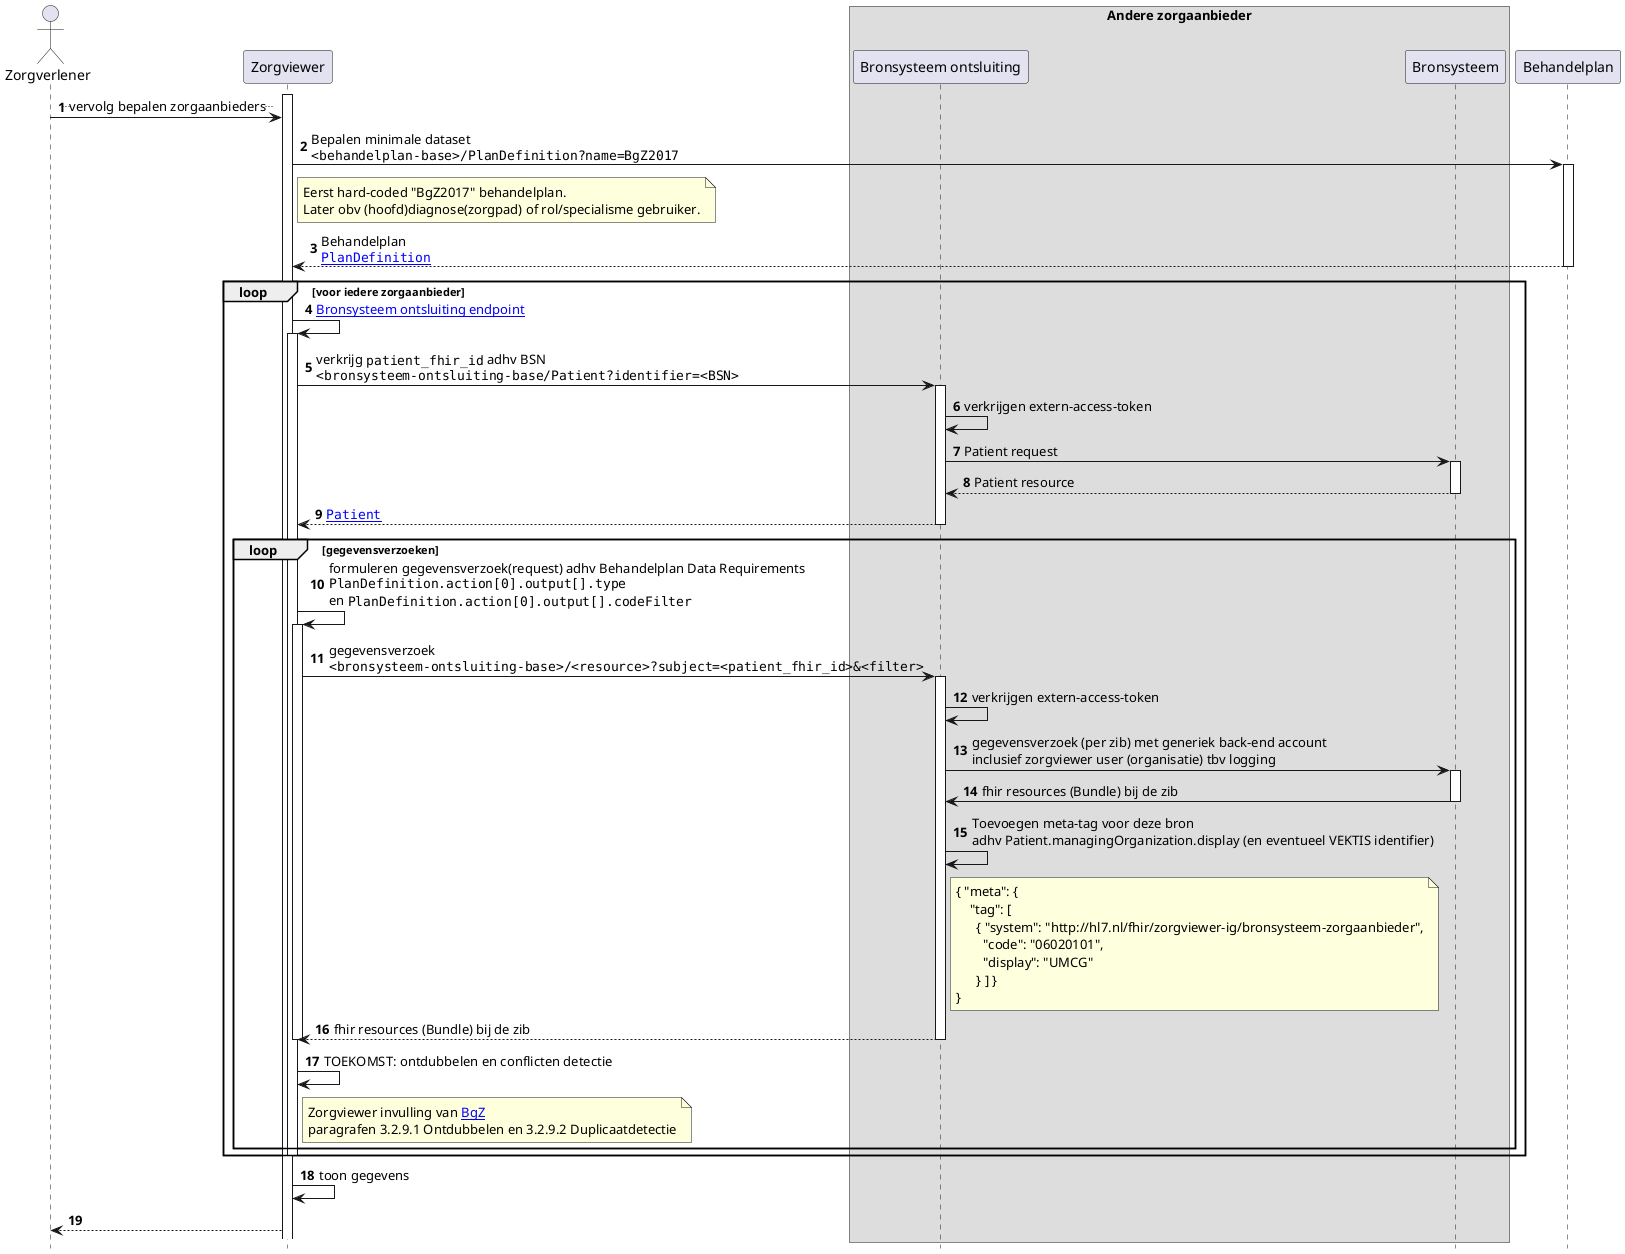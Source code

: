 @startuml
hide footbox
autonumber

actor Zorgverlener
participant Zorgviewer
box "Andere zorgaanbieder"
participant "Bronsysteem ontsluiting" as Bron
participant Bronsysteem
end box
participant Behandelplan

activate Zorgviewer
Zorgverlener->Zorgviewer: ..vervolg bepalen zorgaanbieders..
Zorgviewer->Behandelplan: Bepalen minimale dataset\n""<behandelplan-base>/PlanDefinition?name=BgZ2017""
note right Zorgviewer
  Eerst hard-coded "BgZ2017" behandelplan.
  Later obv (hoofd)diagnose(zorgpad) of rol/specialisme gebruiker.
end note
activate Behandelplan
Behandelplan-->Zorgviewer: Behandelplan\n""[[StructureDefinition-PlanDefinition.html PlanDefinition]]""
deactivate Behandelplan
loop voor iedere zorgaanbieder
  Zorgviewer->Zorgviewer: [[Endpoint-UMCG.html Bronsysteem ontsluiting endpoint]]
  activate Zorgviewer
  Zorgviewer->Bron : verkrijg ""patient_fhir_id"" adhv BSN\n""<bronsysteem-ontsluiting-base/Patient?identifier=<BSN>""
  activate Bron
  Bron->Bron : verkrijgen extern-access-token
  Bron->Bronsysteem : Patient request
  activate Bronsysteem
  Bronsysteem-->Bron : Patient resource
  deactivate Bronsysteem
  Bron-->Zorgviewer : ""[[StructureDefinition-Patient.html Patient]]""
  deactivate Bron
  loop gegevensverzoeken
    Zorgviewer->Zorgviewer: formuleren gegevensverzoek(request) adhv Behandelplan Data Requirements\n""PlanDefinition.action[0].output[].type""\nen ""PlanDefinition.action[0].output[].codeFilter""
    activate Zorgviewer
    Zorgviewer->Bron: gegevensverzoek\n""<bronsysteem-ontsluiting-base>/<resource>?subject=<patient_fhir_id>&<filter>""
    activate Bron
    Bron->Bron : verkrijgen extern-access-token
    Bron->Bronsysteem : gegevensverzoek (per zib) met generiek back-end account\ninclusief zorgviewer user (organisatie) tbv logging
    activate Bronsysteem
    Bronsysteem->Bron: fhir resources (Bundle) bij de zib
    deactivate Bronsysteem
    Bron->Bron: Toevoegen meta-tag voor deze bron\nadhv Patient.managingOrganization.display (en eventueel VEKTIS identifier)
    note right Bron
{ "meta": {
    "tag": [
      { "system": "http://hl7.nl/fhir/zorgviewer-ig/bronsysteem-zorgaanbieder",
        "code": "06020101",
        "display": "UMCG"
      } ] }
}
    end note
    Bron-->Zorgviewer: fhir resources (Bundle) bij de zib
    deactivate Bron
    deactivate Zorgviewer
    Zorgviewer->Zorgviewer: TOEKOMST: ontdubbelen en conflicten detectie
    note right of Zorgviewer
      Zorgviewer invulling van [[https://informatiestandaarden.nictiz.nl/wiki/BgZ:V1.0_BgZ_MSZ_Informatiestandaard BgZ]] 
      paragrafen 3.2.9.1 Ontdubbelen en 3.2.9.2 Duplicaatdetectie
    end note
  end
  deactivate Zorgviewer
end

Zorgviewer->Zorgviewer: toon gegevens
Zorgviewer-->Zorgverlener

@enduml